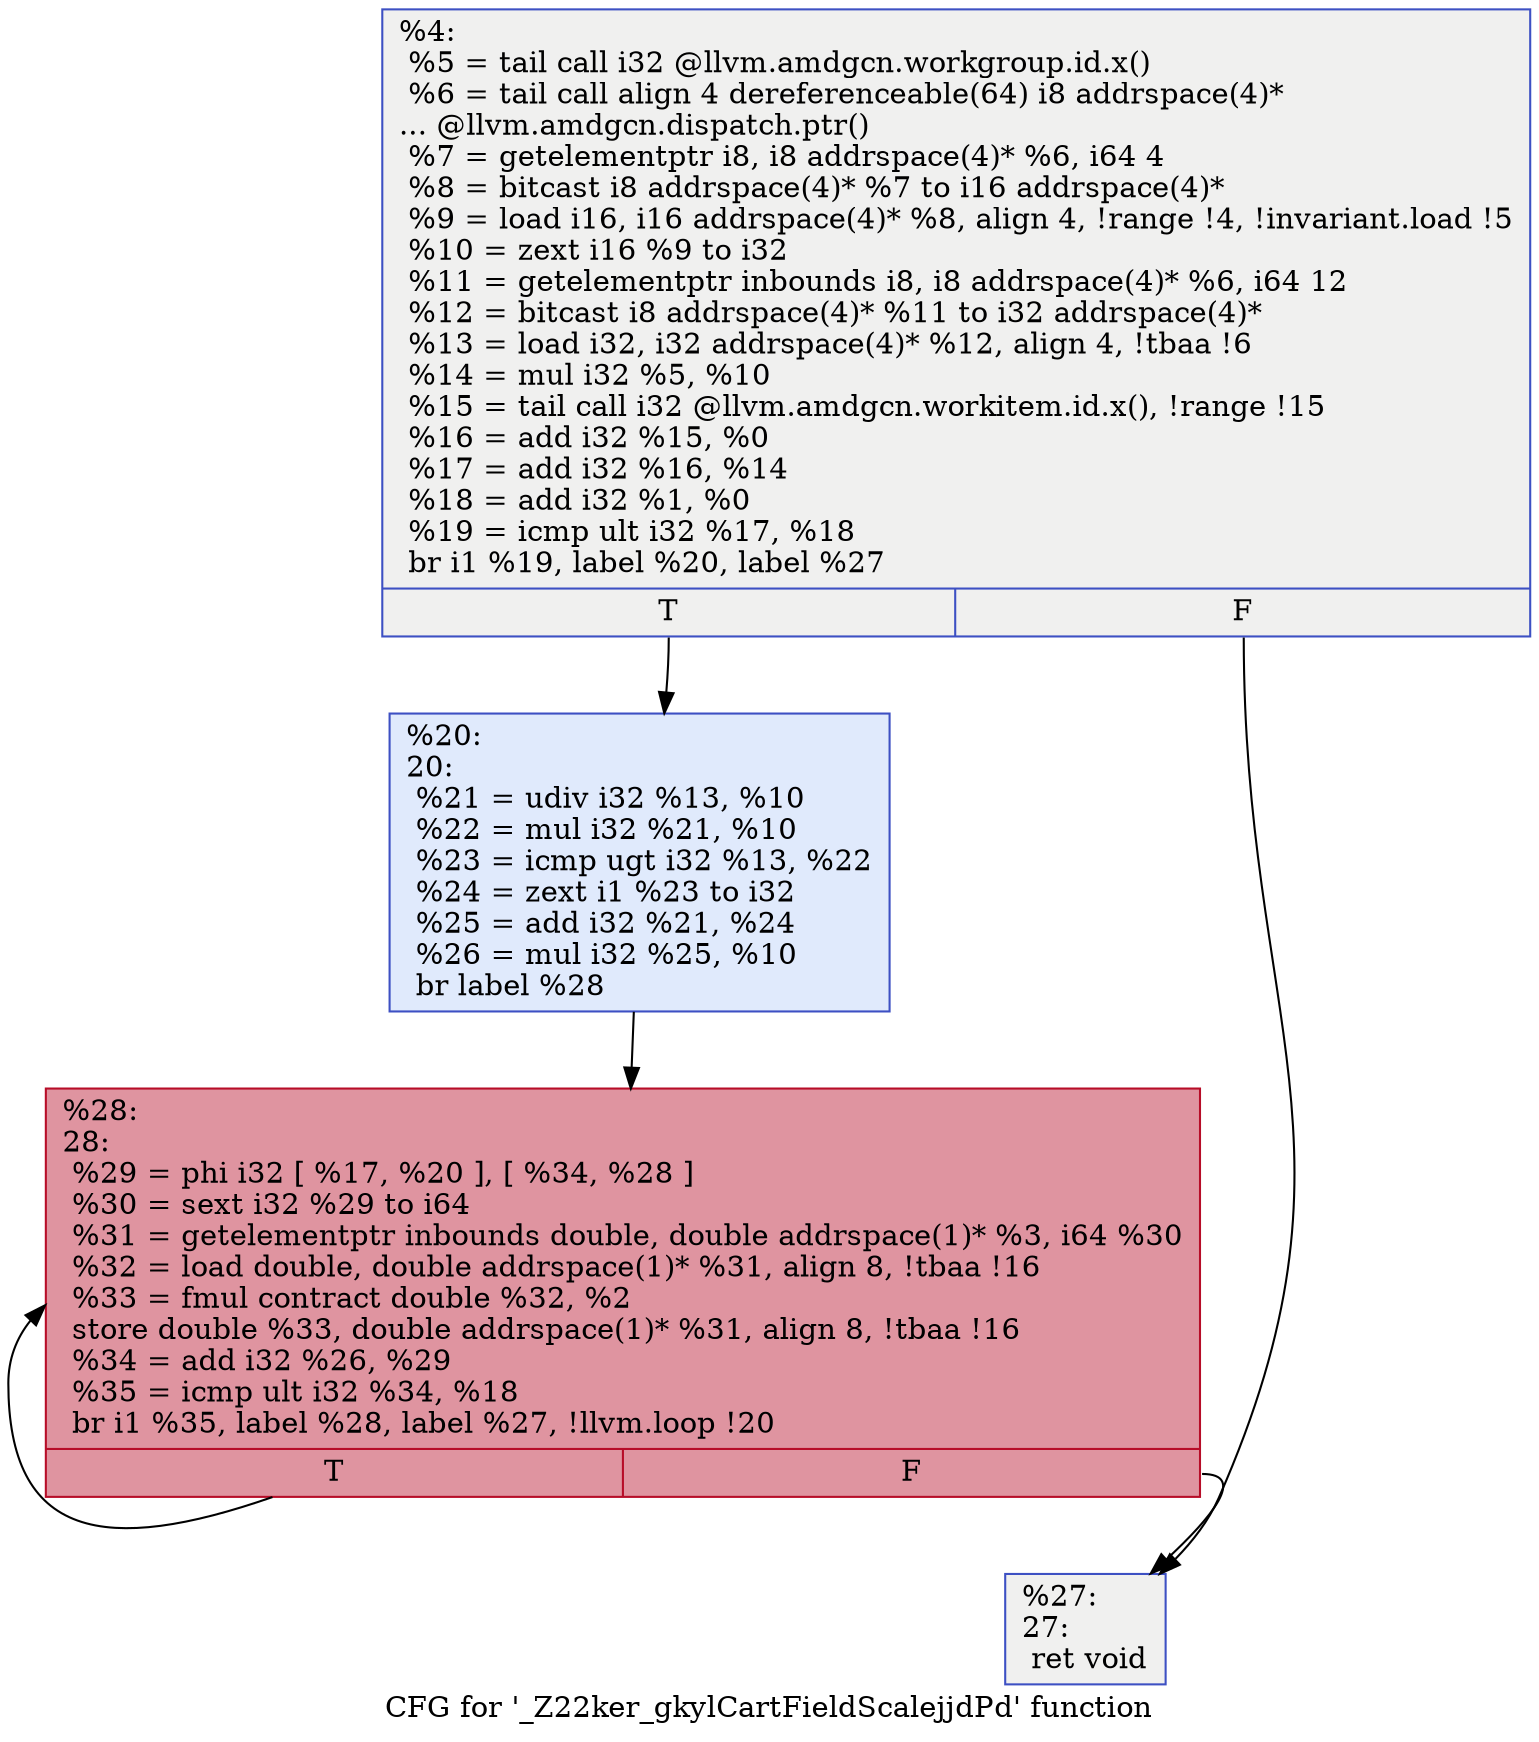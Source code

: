 digraph "CFG for '_Z22ker_gkylCartFieldScalejjdPd' function" {
	label="CFG for '_Z22ker_gkylCartFieldScalejjdPd' function";

	Node0x62be430 [shape=record,color="#3d50c3ff", style=filled, fillcolor="#dedcdb70",label="{%4:\l  %5 = tail call i32 @llvm.amdgcn.workgroup.id.x()\l  %6 = tail call align 4 dereferenceable(64) i8 addrspace(4)*\l... @llvm.amdgcn.dispatch.ptr()\l  %7 = getelementptr i8, i8 addrspace(4)* %6, i64 4\l  %8 = bitcast i8 addrspace(4)* %7 to i16 addrspace(4)*\l  %9 = load i16, i16 addrspace(4)* %8, align 4, !range !4, !invariant.load !5\l  %10 = zext i16 %9 to i32\l  %11 = getelementptr inbounds i8, i8 addrspace(4)* %6, i64 12\l  %12 = bitcast i8 addrspace(4)* %11 to i32 addrspace(4)*\l  %13 = load i32, i32 addrspace(4)* %12, align 4, !tbaa !6\l  %14 = mul i32 %5, %10\l  %15 = tail call i32 @llvm.amdgcn.workitem.id.x(), !range !15\l  %16 = add i32 %15, %0\l  %17 = add i32 %16, %14\l  %18 = add i32 %1, %0\l  %19 = icmp ult i32 %17, %18\l  br i1 %19, label %20, label %27\l|{<s0>T|<s1>F}}"];
	Node0x62be430:s0 -> Node0x62c07a0;
	Node0x62be430:s1 -> Node0x62c0830;
	Node0x62c07a0 [shape=record,color="#3d50c3ff", style=filled, fillcolor="#b9d0f970",label="{%20:\l20:                                               \l  %21 = udiv i32 %13, %10\l  %22 = mul i32 %21, %10\l  %23 = icmp ugt i32 %13, %22\l  %24 = zext i1 %23 to i32\l  %25 = add i32 %21, %24\l  %26 = mul i32 %25, %10\l  br label %28\l}"];
	Node0x62c07a0 -> Node0x62c0cb0;
	Node0x62c0830 [shape=record,color="#3d50c3ff", style=filled, fillcolor="#dedcdb70",label="{%27:\l27:                                               \l  ret void\l}"];
	Node0x62c0cb0 [shape=record,color="#b70d28ff", style=filled, fillcolor="#b70d2870",label="{%28:\l28:                                               \l  %29 = phi i32 [ %17, %20 ], [ %34, %28 ]\l  %30 = sext i32 %29 to i64\l  %31 = getelementptr inbounds double, double addrspace(1)* %3, i64 %30\l  %32 = load double, double addrspace(1)* %31, align 8, !tbaa !16\l  %33 = fmul contract double %32, %2\l  store double %33, double addrspace(1)* %31, align 8, !tbaa !16\l  %34 = add i32 %26, %29\l  %35 = icmp ult i32 %34, %18\l  br i1 %35, label %28, label %27, !llvm.loop !20\l|{<s0>T|<s1>F}}"];
	Node0x62c0cb0:s0 -> Node0x62c0cb0;
	Node0x62c0cb0:s1 -> Node0x62c0830;
}

